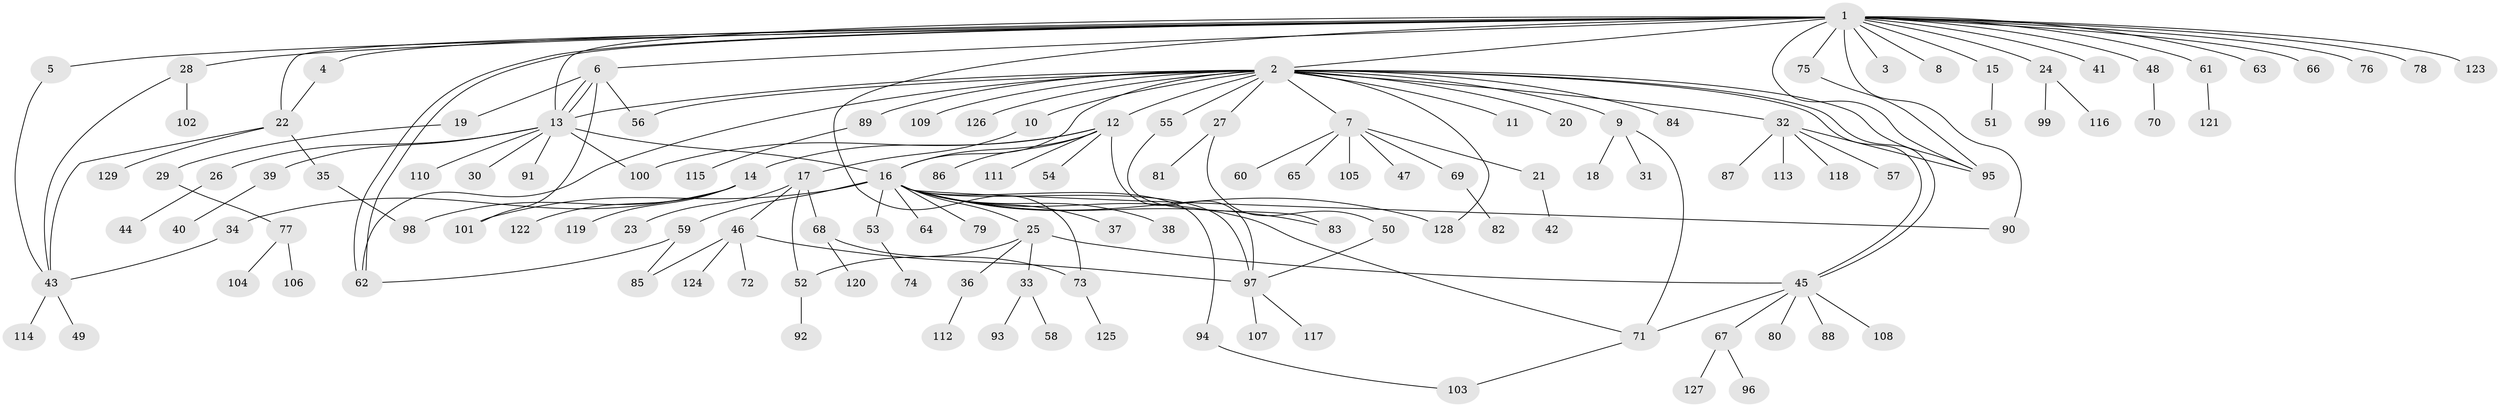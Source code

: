 // Generated by graph-tools (version 1.1) at 2025/11/02/27/25 16:11:14]
// undirected, 129 vertices, 161 edges
graph export_dot {
graph [start="1"]
  node [color=gray90,style=filled];
  1;
  2;
  3;
  4;
  5;
  6;
  7;
  8;
  9;
  10;
  11;
  12;
  13;
  14;
  15;
  16;
  17;
  18;
  19;
  20;
  21;
  22;
  23;
  24;
  25;
  26;
  27;
  28;
  29;
  30;
  31;
  32;
  33;
  34;
  35;
  36;
  37;
  38;
  39;
  40;
  41;
  42;
  43;
  44;
  45;
  46;
  47;
  48;
  49;
  50;
  51;
  52;
  53;
  54;
  55;
  56;
  57;
  58;
  59;
  60;
  61;
  62;
  63;
  64;
  65;
  66;
  67;
  68;
  69;
  70;
  71;
  72;
  73;
  74;
  75;
  76;
  77;
  78;
  79;
  80;
  81;
  82;
  83;
  84;
  85;
  86;
  87;
  88;
  89;
  90;
  91;
  92;
  93;
  94;
  95;
  96;
  97;
  98;
  99;
  100;
  101;
  102;
  103;
  104;
  105;
  106;
  107;
  108;
  109;
  110;
  111;
  112;
  113;
  114;
  115;
  116;
  117;
  118;
  119;
  120;
  121;
  122;
  123;
  124;
  125;
  126;
  127;
  128;
  129;
  1 -- 2;
  1 -- 3;
  1 -- 4;
  1 -- 5;
  1 -- 6;
  1 -- 8;
  1 -- 13;
  1 -- 15;
  1 -- 22;
  1 -- 24;
  1 -- 28;
  1 -- 41;
  1 -- 48;
  1 -- 61;
  1 -- 62;
  1 -- 62;
  1 -- 63;
  1 -- 66;
  1 -- 73;
  1 -- 75;
  1 -- 76;
  1 -- 78;
  1 -- 90;
  1 -- 95;
  1 -- 123;
  2 -- 7;
  2 -- 9;
  2 -- 10;
  2 -- 11;
  2 -- 12;
  2 -- 13;
  2 -- 16;
  2 -- 20;
  2 -- 27;
  2 -- 32;
  2 -- 45;
  2 -- 45;
  2 -- 55;
  2 -- 56;
  2 -- 62;
  2 -- 84;
  2 -- 89;
  2 -- 95;
  2 -- 109;
  2 -- 126;
  2 -- 128;
  4 -- 22;
  5 -- 43;
  6 -- 13;
  6 -- 13;
  6 -- 19;
  6 -- 56;
  6 -- 101;
  7 -- 21;
  7 -- 47;
  7 -- 60;
  7 -- 65;
  7 -- 69;
  7 -- 105;
  9 -- 18;
  9 -- 31;
  9 -- 71;
  10 -- 17;
  12 -- 14;
  12 -- 16;
  12 -- 54;
  12 -- 86;
  12 -- 97;
  12 -- 100;
  12 -- 111;
  13 -- 16;
  13 -- 26;
  13 -- 30;
  13 -- 39;
  13 -- 91;
  13 -- 100;
  13 -- 110;
  14 -- 34;
  14 -- 98;
  14 -- 119;
  14 -- 122;
  15 -- 51;
  16 -- 25;
  16 -- 37;
  16 -- 38;
  16 -- 53;
  16 -- 59;
  16 -- 64;
  16 -- 71;
  16 -- 79;
  16 -- 83;
  16 -- 90;
  16 -- 94;
  16 -- 97;
  16 -- 101;
  16 -- 128;
  17 -- 23;
  17 -- 46;
  17 -- 52;
  17 -- 68;
  19 -- 29;
  21 -- 42;
  22 -- 35;
  22 -- 43;
  22 -- 129;
  24 -- 99;
  24 -- 116;
  25 -- 33;
  25 -- 36;
  25 -- 45;
  25 -- 52;
  26 -- 44;
  27 -- 50;
  27 -- 81;
  28 -- 43;
  28 -- 102;
  29 -- 77;
  32 -- 57;
  32 -- 87;
  32 -- 95;
  32 -- 113;
  32 -- 118;
  33 -- 58;
  33 -- 93;
  34 -- 43;
  35 -- 98;
  36 -- 112;
  39 -- 40;
  43 -- 49;
  43 -- 114;
  45 -- 67;
  45 -- 71;
  45 -- 80;
  45 -- 88;
  45 -- 108;
  46 -- 72;
  46 -- 85;
  46 -- 97;
  46 -- 124;
  48 -- 70;
  50 -- 97;
  52 -- 92;
  53 -- 74;
  55 -- 83;
  59 -- 62;
  59 -- 85;
  61 -- 121;
  67 -- 96;
  67 -- 127;
  68 -- 73;
  68 -- 120;
  69 -- 82;
  71 -- 103;
  73 -- 125;
  75 -- 95;
  77 -- 104;
  77 -- 106;
  89 -- 115;
  94 -- 103;
  97 -- 107;
  97 -- 117;
}
